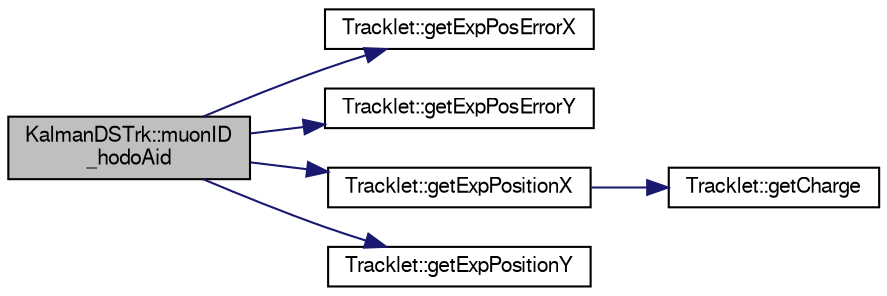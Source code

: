 digraph "KalmanDSTrk::muonID_hodoAid"
{
  bgcolor="transparent";
  edge [fontname="FreeSans",fontsize="10",labelfontname="FreeSans",labelfontsize="10"];
  node [fontname="FreeSans",fontsize="10",shape=record];
  rankdir="LR";
  Node1 [label="KalmanDSTrk::muonID\l_hodoAid",height=0.2,width=0.4,color="black", fillcolor="grey75", style="filled" fontcolor="black"];
  Node1 -> Node2 [color="midnightblue",fontsize="10",style="solid",fontname="FreeSans"];
  Node2 [label="Tracklet::getExpPosErrorX",height=0.2,width=0.4,color="black",URL="$d2/d26/classTracklet.html#ad25a91b7c2a619e3b9a59358626b181b"];
  Node1 -> Node3 [color="midnightblue",fontsize="10",style="solid",fontname="FreeSans"];
  Node3 [label="Tracklet::getExpPosErrorY",height=0.2,width=0.4,color="black",URL="$d2/d26/classTracklet.html#ae1ac06ed407411fa5aedd42e5ca1d710"];
  Node1 -> Node4 [color="midnightblue",fontsize="10",style="solid",fontname="FreeSans"];
  Node4 [label="Tracklet::getExpPositionX",height=0.2,width=0.4,color="black",URL="$d2/d26/classTracklet.html#a34dc65d53a8d13dd4f2cf35ee7f24573"];
  Node4 -> Node5 [color="midnightblue",fontsize="10",style="solid",fontname="FreeSans"];
  Node5 [label="Tracklet::getCharge",height=0.2,width=0.4,color="black",URL="$d2/d26/classTracklet.html#a1f2be06375c110356dabc35f1033ea73"];
  Node1 -> Node6 [color="midnightblue",fontsize="10",style="solid",fontname="FreeSans"];
  Node6 [label="Tracklet::getExpPositionY",height=0.2,width=0.4,color="black",URL="$d2/d26/classTracklet.html#acfa229de89a95c51f515f9fec5763108"];
}
